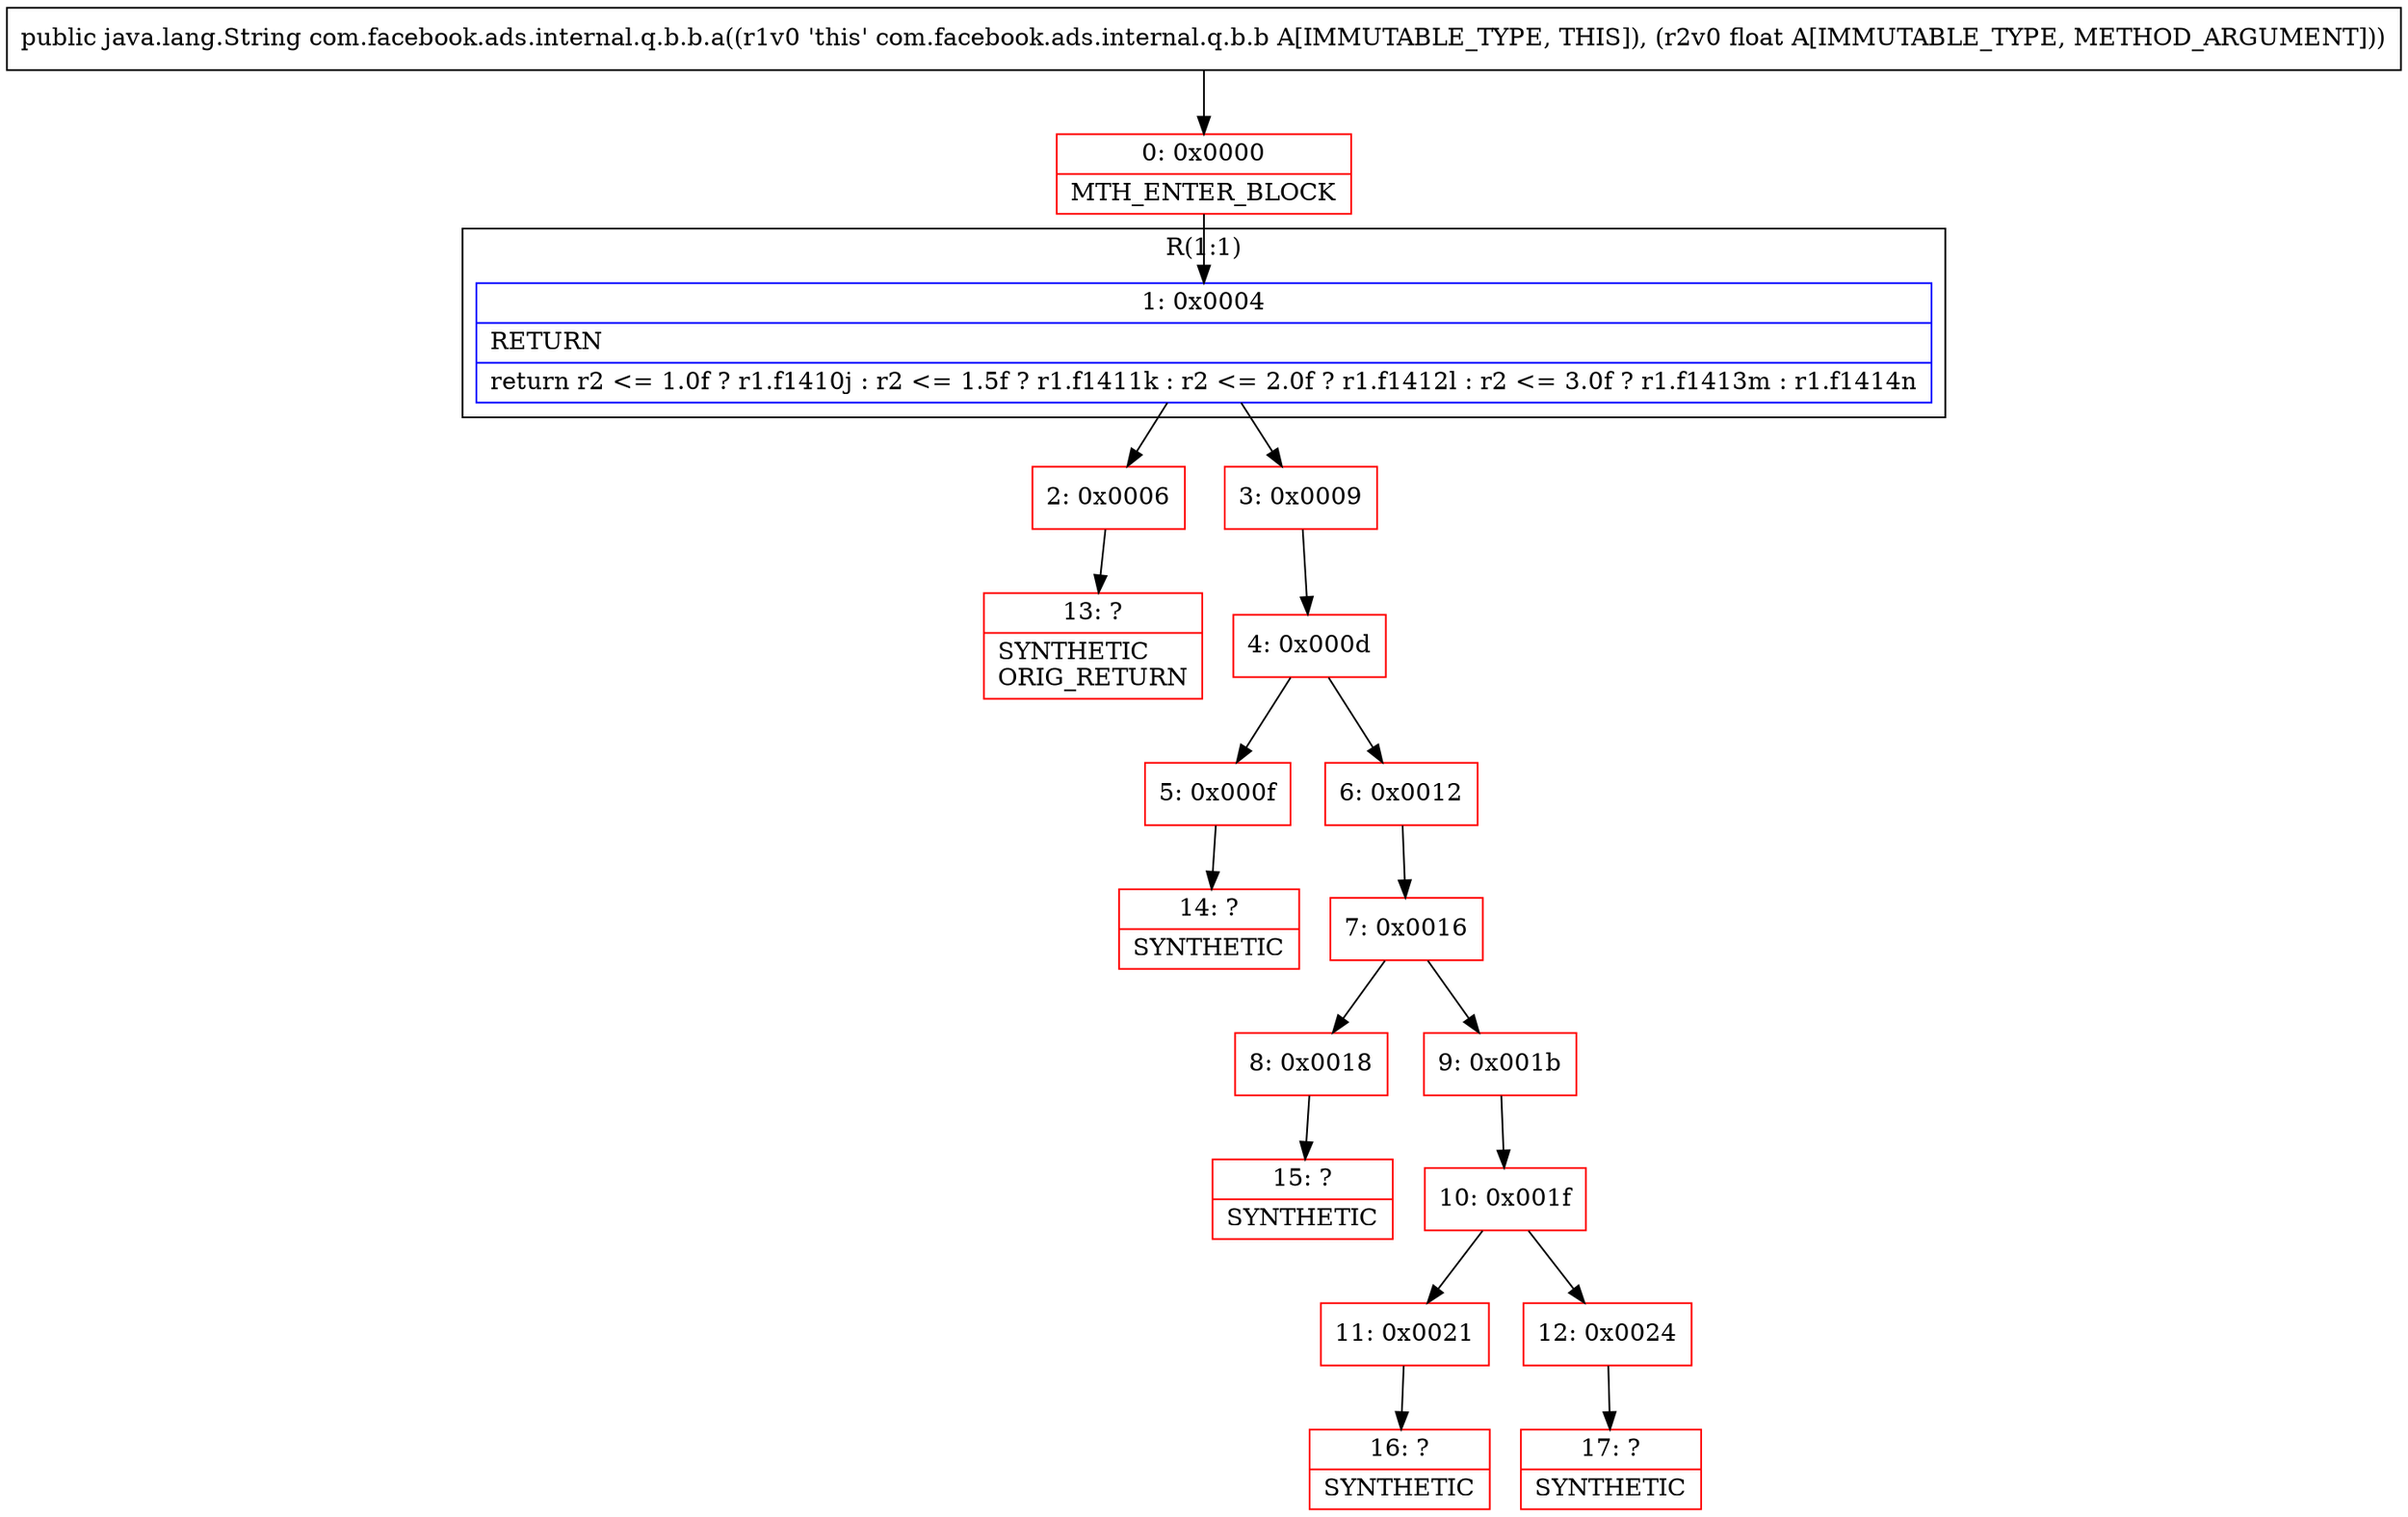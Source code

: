 digraph "CFG forcom.facebook.ads.internal.q.b.b.a(F)Ljava\/lang\/String;" {
subgraph cluster_Region_1424765338 {
label = "R(1:1)";
node [shape=record,color=blue];
Node_1 [shape=record,label="{1\:\ 0x0004|RETURN\l|return r2 \<= 1.0f ? r1.f1410j : r2 \<= 1.5f ? r1.f1411k : r2 \<= 2.0f ? r1.f1412l : r2 \<= 3.0f ? r1.f1413m : r1.f1414n\l}"];
}
Node_0 [shape=record,color=red,label="{0\:\ 0x0000|MTH_ENTER_BLOCK\l}"];
Node_2 [shape=record,color=red,label="{2\:\ 0x0006}"];
Node_3 [shape=record,color=red,label="{3\:\ 0x0009}"];
Node_4 [shape=record,color=red,label="{4\:\ 0x000d}"];
Node_5 [shape=record,color=red,label="{5\:\ 0x000f}"];
Node_6 [shape=record,color=red,label="{6\:\ 0x0012}"];
Node_7 [shape=record,color=red,label="{7\:\ 0x0016}"];
Node_8 [shape=record,color=red,label="{8\:\ 0x0018}"];
Node_9 [shape=record,color=red,label="{9\:\ 0x001b}"];
Node_10 [shape=record,color=red,label="{10\:\ 0x001f}"];
Node_11 [shape=record,color=red,label="{11\:\ 0x0021}"];
Node_12 [shape=record,color=red,label="{12\:\ 0x0024}"];
Node_13 [shape=record,color=red,label="{13\:\ ?|SYNTHETIC\lORIG_RETURN\l}"];
Node_14 [shape=record,color=red,label="{14\:\ ?|SYNTHETIC\l}"];
Node_15 [shape=record,color=red,label="{15\:\ ?|SYNTHETIC\l}"];
Node_16 [shape=record,color=red,label="{16\:\ ?|SYNTHETIC\l}"];
Node_17 [shape=record,color=red,label="{17\:\ ?|SYNTHETIC\l}"];
MethodNode[shape=record,label="{public java.lang.String com.facebook.ads.internal.q.b.b.a((r1v0 'this' com.facebook.ads.internal.q.b.b A[IMMUTABLE_TYPE, THIS]), (r2v0 float A[IMMUTABLE_TYPE, METHOD_ARGUMENT])) }"];
MethodNode -> Node_0;
Node_1 -> Node_2;
Node_1 -> Node_3;
Node_0 -> Node_1;
Node_2 -> Node_13;
Node_3 -> Node_4;
Node_4 -> Node_5;
Node_4 -> Node_6;
Node_5 -> Node_14;
Node_6 -> Node_7;
Node_7 -> Node_8;
Node_7 -> Node_9;
Node_8 -> Node_15;
Node_9 -> Node_10;
Node_10 -> Node_11;
Node_10 -> Node_12;
Node_11 -> Node_16;
Node_12 -> Node_17;
}

